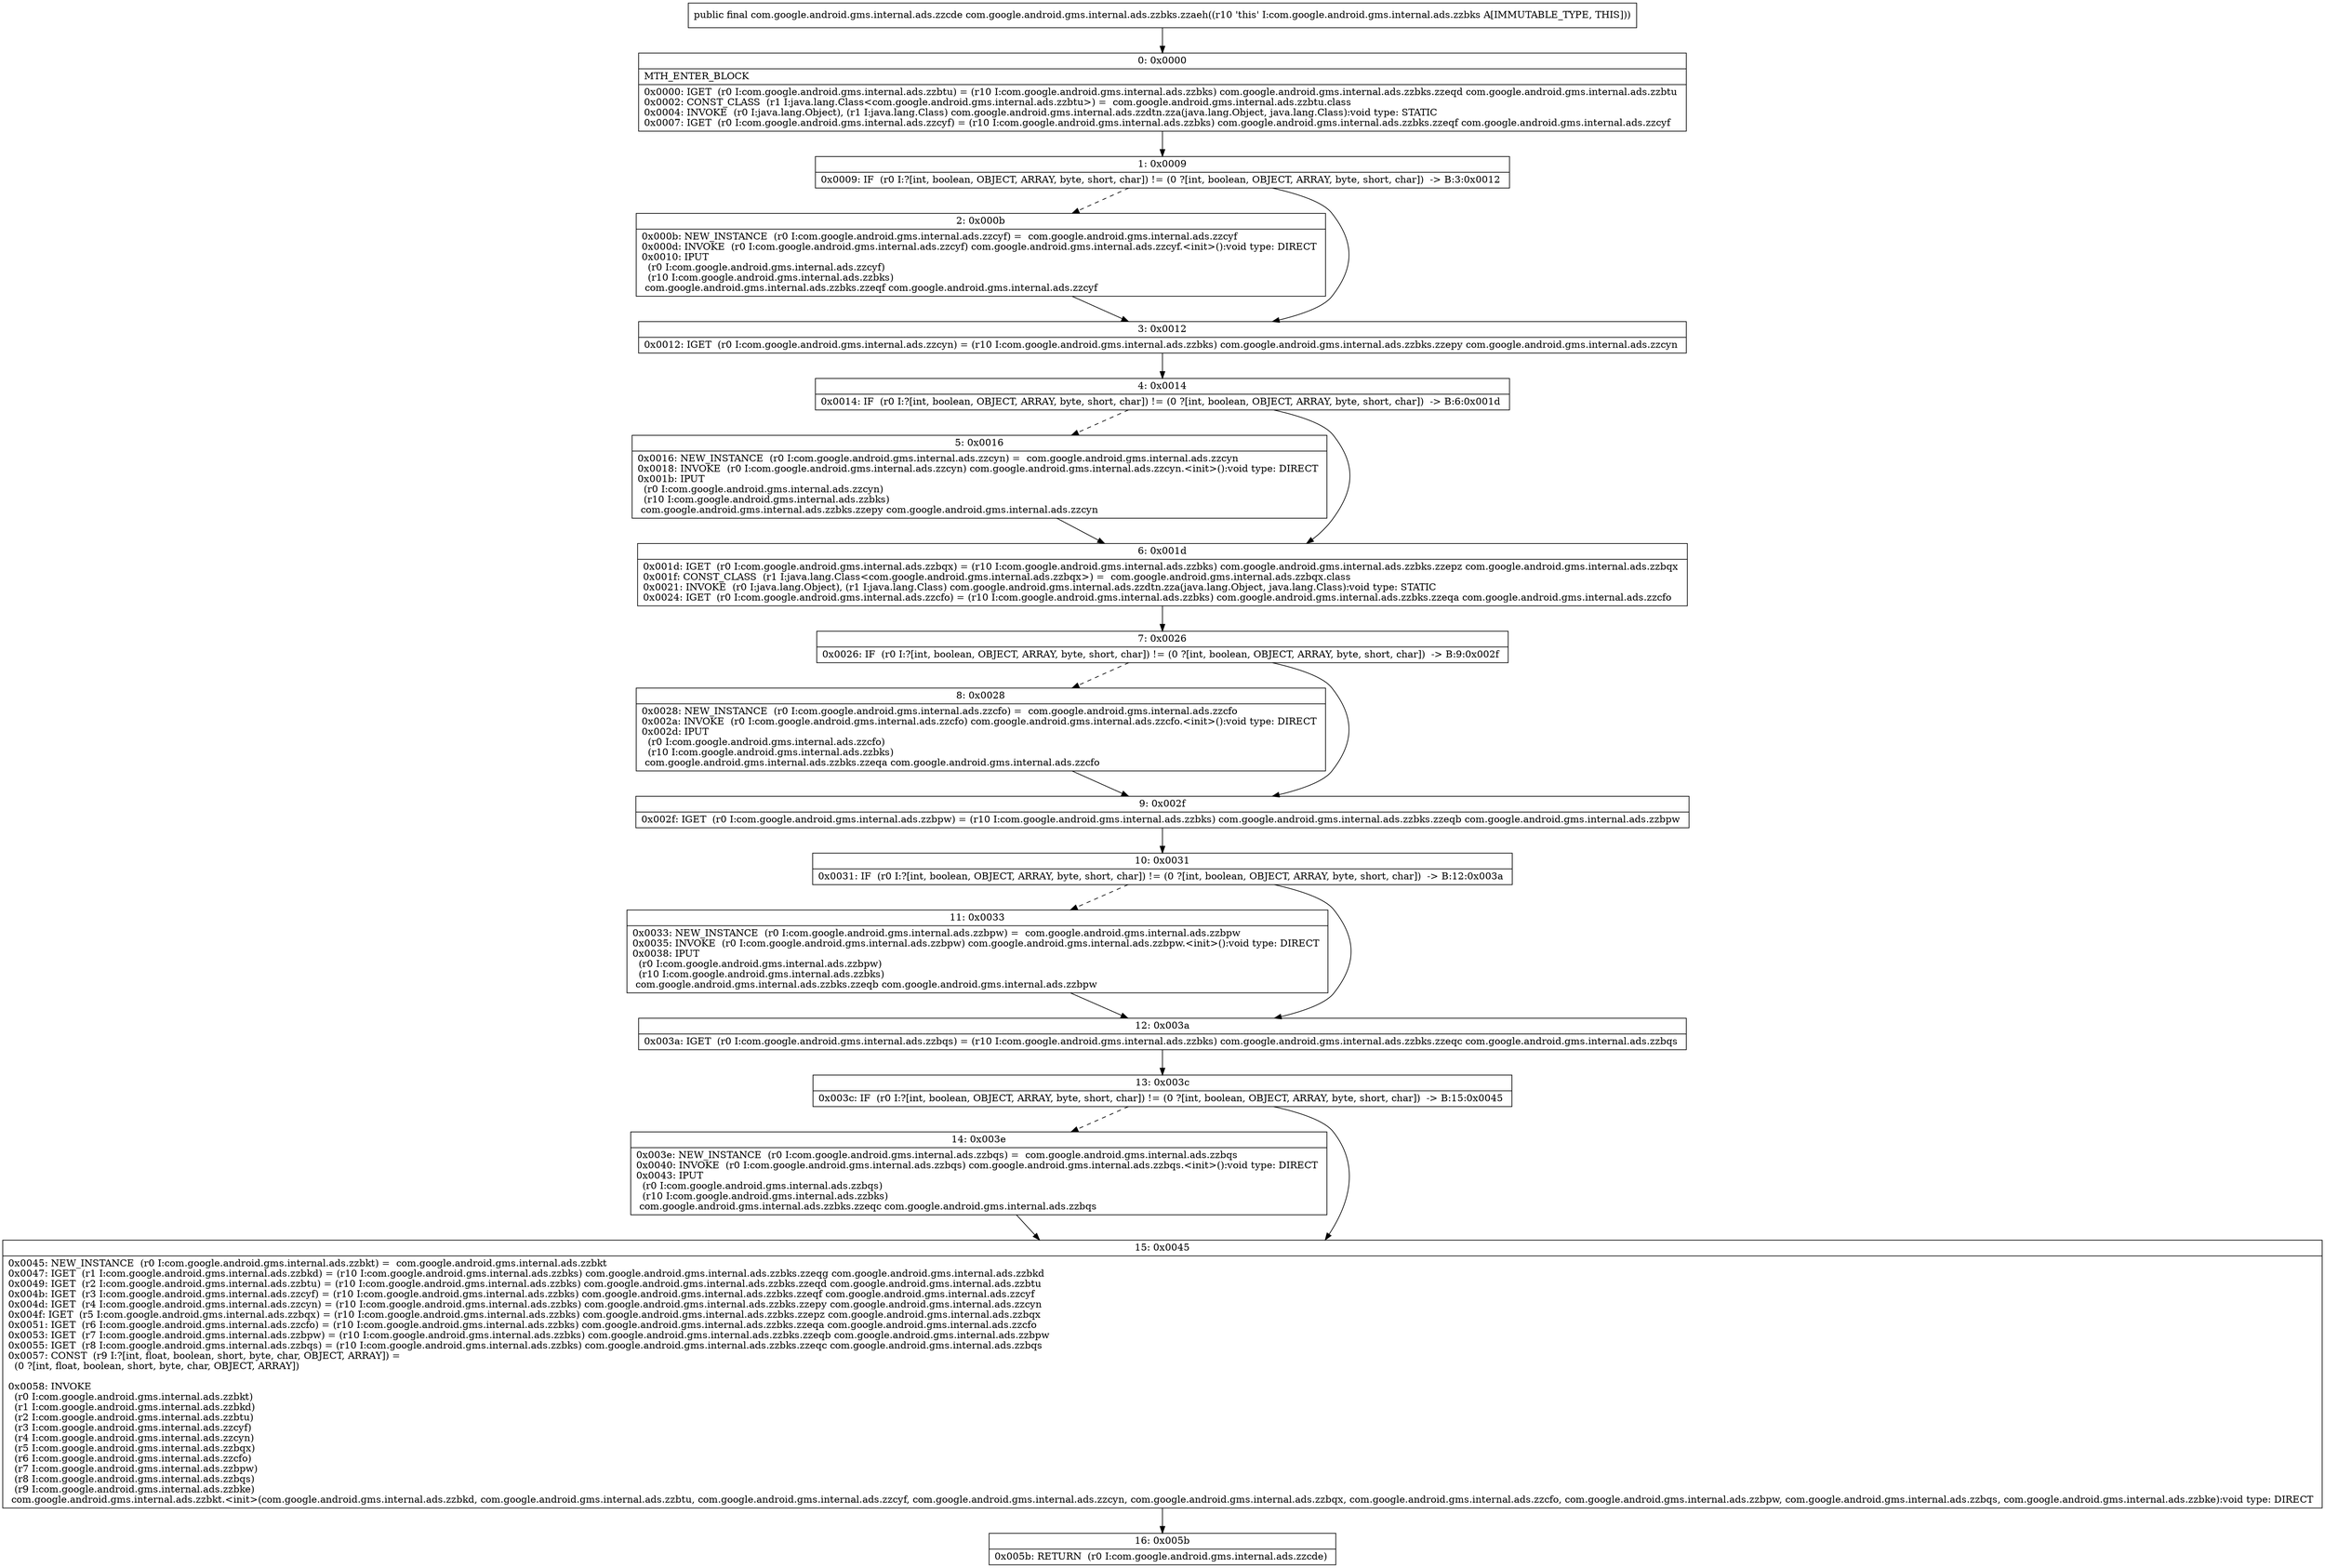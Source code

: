 digraph "CFG forcom.google.android.gms.internal.ads.zzbks.zzaeh()Lcom\/google\/android\/gms\/internal\/ads\/zzcde;" {
Node_0 [shape=record,label="{0\:\ 0x0000|MTH_ENTER_BLOCK\l|0x0000: IGET  (r0 I:com.google.android.gms.internal.ads.zzbtu) = (r10 I:com.google.android.gms.internal.ads.zzbks) com.google.android.gms.internal.ads.zzbks.zzeqd com.google.android.gms.internal.ads.zzbtu \l0x0002: CONST_CLASS  (r1 I:java.lang.Class\<com.google.android.gms.internal.ads.zzbtu\>) =  com.google.android.gms.internal.ads.zzbtu.class \l0x0004: INVOKE  (r0 I:java.lang.Object), (r1 I:java.lang.Class) com.google.android.gms.internal.ads.zzdtn.zza(java.lang.Object, java.lang.Class):void type: STATIC \l0x0007: IGET  (r0 I:com.google.android.gms.internal.ads.zzcyf) = (r10 I:com.google.android.gms.internal.ads.zzbks) com.google.android.gms.internal.ads.zzbks.zzeqf com.google.android.gms.internal.ads.zzcyf \l}"];
Node_1 [shape=record,label="{1\:\ 0x0009|0x0009: IF  (r0 I:?[int, boolean, OBJECT, ARRAY, byte, short, char]) != (0 ?[int, boolean, OBJECT, ARRAY, byte, short, char])  \-\> B:3:0x0012 \l}"];
Node_2 [shape=record,label="{2\:\ 0x000b|0x000b: NEW_INSTANCE  (r0 I:com.google.android.gms.internal.ads.zzcyf) =  com.google.android.gms.internal.ads.zzcyf \l0x000d: INVOKE  (r0 I:com.google.android.gms.internal.ads.zzcyf) com.google.android.gms.internal.ads.zzcyf.\<init\>():void type: DIRECT \l0x0010: IPUT  \l  (r0 I:com.google.android.gms.internal.ads.zzcyf)\l  (r10 I:com.google.android.gms.internal.ads.zzbks)\l com.google.android.gms.internal.ads.zzbks.zzeqf com.google.android.gms.internal.ads.zzcyf \l}"];
Node_3 [shape=record,label="{3\:\ 0x0012|0x0012: IGET  (r0 I:com.google.android.gms.internal.ads.zzcyn) = (r10 I:com.google.android.gms.internal.ads.zzbks) com.google.android.gms.internal.ads.zzbks.zzepy com.google.android.gms.internal.ads.zzcyn \l}"];
Node_4 [shape=record,label="{4\:\ 0x0014|0x0014: IF  (r0 I:?[int, boolean, OBJECT, ARRAY, byte, short, char]) != (0 ?[int, boolean, OBJECT, ARRAY, byte, short, char])  \-\> B:6:0x001d \l}"];
Node_5 [shape=record,label="{5\:\ 0x0016|0x0016: NEW_INSTANCE  (r0 I:com.google.android.gms.internal.ads.zzcyn) =  com.google.android.gms.internal.ads.zzcyn \l0x0018: INVOKE  (r0 I:com.google.android.gms.internal.ads.zzcyn) com.google.android.gms.internal.ads.zzcyn.\<init\>():void type: DIRECT \l0x001b: IPUT  \l  (r0 I:com.google.android.gms.internal.ads.zzcyn)\l  (r10 I:com.google.android.gms.internal.ads.zzbks)\l com.google.android.gms.internal.ads.zzbks.zzepy com.google.android.gms.internal.ads.zzcyn \l}"];
Node_6 [shape=record,label="{6\:\ 0x001d|0x001d: IGET  (r0 I:com.google.android.gms.internal.ads.zzbqx) = (r10 I:com.google.android.gms.internal.ads.zzbks) com.google.android.gms.internal.ads.zzbks.zzepz com.google.android.gms.internal.ads.zzbqx \l0x001f: CONST_CLASS  (r1 I:java.lang.Class\<com.google.android.gms.internal.ads.zzbqx\>) =  com.google.android.gms.internal.ads.zzbqx.class \l0x0021: INVOKE  (r0 I:java.lang.Object), (r1 I:java.lang.Class) com.google.android.gms.internal.ads.zzdtn.zza(java.lang.Object, java.lang.Class):void type: STATIC \l0x0024: IGET  (r0 I:com.google.android.gms.internal.ads.zzcfo) = (r10 I:com.google.android.gms.internal.ads.zzbks) com.google.android.gms.internal.ads.zzbks.zzeqa com.google.android.gms.internal.ads.zzcfo \l}"];
Node_7 [shape=record,label="{7\:\ 0x0026|0x0026: IF  (r0 I:?[int, boolean, OBJECT, ARRAY, byte, short, char]) != (0 ?[int, boolean, OBJECT, ARRAY, byte, short, char])  \-\> B:9:0x002f \l}"];
Node_8 [shape=record,label="{8\:\ 0x0028|0x0028: NEW_INSTANCE  (r0 I:com.google.android.gms.internal.ads.zzcfo) =  com.google.android.gms.internal.ads.zzcfo \l0x002a: INVOKE  (r0 I:com.google.android.gms.internal.ads.zzcfo) com.google.android.gms.internal.ads.zzcfo.\<init\>():void type: DIRECT \l0x002d: IPUT  \l  (r0 I:com.google.android.gms.internal.ads.zzcfo)\l  (r10 I:com.google.android.gms.internal.ads.zzbks)\l com.google.android.gms.internal.ads.zzbks.zzeqa com.google.android.gms.internal.ads.zzcfo \l}"];
Node_9 [shape=record,label="{9\:\ 0x002f|0x002f: IGET  (r0 I:com.google.android.gms.internal.ads.zzbpw) = (r10 I:com.google.android.gms.internal.ads.zzbks) com.google.android.gms.internal.ads.zzbks.zzeqb com.google.android.gms.internal.ads.zzbpw \l}"];
Node_10 [shape=record,label="{10\:\ 0x0031|0x0031: IF  (r0 I:?[int, boolean, OBJECT, ARRAY, byte, short, char]) != (0 ?[int, boolean, OBJECT, ARRAY, byte, short, char])  \-\> B:12:0x003a \l}"];
Node_11 [shape=record,label="{11\:\ 0x0033|0x0033: NEW_INSTANCE  (r0 I:com.google.android.gms.internal.ads.zzbpw) =  com.google.android.gms.internal.ads.zzbpw \l0x0035: INVOKE  (r0 I:com.google.android.gms.internal.ads.zzbpw) com.google.android.gms.internal.ads.zzbpw.\<init\>():void type: DIRECT \l0x0038: IPUT  \l  (r0 I:com.google.android.gms.internal.ads.zzbpw)\l  (r10 I:com.google.android.gms.internal.ads.zzbks)\l com.google.android.gms.internal.ads.zzbks.zzeqb com.google.android.gms.internal.ads.zzbpw \l}"];
Node_12 [shape=record,label="{12\:\ 0x003a|0x003a: IGET  (r0 I:com.google.android.gms.internal.ads.zzbqs) = (r10 I:com.google.android.gms.internal.ads.zzbks) com.google.android.gms.internal.ads.zzbks.zzeqc com.google.android.gms.internal.ads.zzbqs \l}"];
Node_13 [shape=record,label="{13\:\ 0x003c|0x003c: IF  (r0 I:?[int, boolean, OBJECT, ARRAY, byte, short, char]) != (0 ?[int, boolean, OBJECT, ARRAY, byte, short, char])  \-\> B:15:0x0045 \l}"];
Node_14 [shape=record,label="{14\:\ 0x003e|0x003e: NEW_INSTANCE  (r0 I:com.google.android.gms.internal.ads.zzbqs) =  com.google.android.gms.internal.ads.zzbqs \l0x0040: INVOKE  (r0 I:com.google.android.gms.internal.ads.zzbqs) com.google.android.gms.internal.ads.zzbqs.\<init\>():void type: DIRECT \l0x0043: IPUT  \l  (r0 I:com.google.android.gms.internal.ads.zzbqs)\l  (r10 I:com.google.android.gms.internal.ads.zzbks)\l com.google.android.gms.internal.ads.zzbks.zzeqc com.google.android.gms.internal.ads.zzbqs \l}"];
Node_15 [shape=record,label="{15\:\ 0x0045|0x0045: NEW_INSTANCE  (r0 I:com.google.android.gms.internal.ads.zzbkt) =  com.google.android.gms.internal.ads.zzbkt \l0x0047: IGET  (r1 I:com.google.android.gms.internal.ads.zzbkd) = (r10 I:com.google.android.gms.internal.ads.zzbks) com.google.android.gms.internal.ads.zzbks.zzeqg com.google.android.gms.internal.ads.zzbkd \l0x0049: IGET  (r2 I:com.google.android.gms.internal.ads.zzbtu) = (r10 I:com.google.android.gms.internal.ads.zzbks) com.google.android.gms.internal.ads.zzbks.zzeqd com.google.android.gms.internal.ads.zzbtu \l0x004b: IGET  (r3 I:com.google.android.gms.internal.ads.zzcyf) = (r10 I:com.google.android.gms.internal.ads.zzbks) com.google.android.gms.internal.ads.zzbks.zzeqf com.google.android.gms.internal.ads.zzcyf \l0x004d: IGET  (r4 I:com.google.android.gms.internal.ads.zzcyn) = (r10 I:com.google.android.gms.internal.ads.zzbks) com.google.android.gms.internal.ads.zzbks.zzepy com.google.android.gms.internal.ads.zzcyn \l0x004f: IGET  (r5 I:com.google.android.gms.internal.ads.zzbqx) = (r10 I:com.google.android.gms.internal.ads.zzbks) com.google.android.gms.internal.ads.zzbks.zzepz com.google.android.gms.internal.ads.zzbqx \l0x0051: IGET  (r6 I:com.google.android.gms.internal.ads.zzcfo) = (r10 I:com.google.android.gms.internal.ads.zzbks) com.google.android.gms.internal.ads.zzbks.zzeqa com.google.android.gms.internal.ads.zzcfo \l0x0053: IGET  (r7 I:com.google.android.gms.internal.ads.zzbpw) = (r10 I:com.google.android.gms.internal.ads.zzbks) com.google.android.gms.internal.ads.zzbks.zzeqb com.google.android.gms.internal.ads.zzbpw \l0x0055: IGET  (r8 I:com.google.android.gms.internal.ads.zzbqs) = (r10 I:com.google.android.gms.internal.ads.zzbks) com.google.android.gms.internal.ads.zzbks.zzeqc com.google.android.gms.internal.ads.zzbqs \l0x0057: CONST  (r9 I:?[int, float, boolean, short, byte, char, OBJECT, ARRAY]) = \l  (0 ?[int, float, boolean, short, byte, char, OBJECT, ARRAY])\l \l0x0058: INVOKE  \l  (r0 I:com.google.android.gms.internal.ads.zzbkt)\l  (r1 I:com.google.android.gms.internal.ads.zzbkd)\l  (r2 I:com.google.android.gms.internal.ads.zzbtu)\l  (r3 I:com.google.android.gms.internal.ads.zzcyf)\l  (r4 I:com.google.android.gms.internal.ads.zzcyn)\l  (r5 I:com.google.android.gms.internal.ads.zzbqx)\l  (r6 I:com.google.android.gms.internal.ads.zzcfo)\l  (r7 I:com.google.android.gms.internal.ads.zzbpw)\l  (r8 I:com.google.android.gms.internal.ads.zzbqs)\l  (r9 I:com.google.android.gms.internal.ads.zzbke)\l com.google.android.gms.internal.ads.zzbkt.\<init\>(com.google.android.gms.internal.ads.zzbkd, com.google.android.gms.internal.ads.zzbtu, com.google.android.gms.internal.ads.zzcyf, com.google.android.gms.internal.ads.zzcyn, com.google.android.gms.internal.ads.zzbqx, com.google.android.gms.internal.ads.zzcfo, com.google.android.gms.internal.ads.zzbpw, com.google.android.gms.internal.ads.zzbqs, com.google.android.gms.internal.ads.zzbke):void type: DIRECT \l}"];
Node_16 [shape=record,label="{16\:\ 0x005b|0x005b: RETURN  (r0 I:com.google.android.gms.internal.ads.zzcde) \l}"];
MethodNode[shape=record,label="{public final com.google.android.gms.internal.ads.zzcde com.google.android.gms.internal.ads.zzbks.zzaeh((r10 'this' I:com.google.android.gms.internal.ads.zzbks A[IMMUTABLE_TYPE, THIS])) }"];
MethodNode -> Node_0;
Node_0 -> Node_1;
Node_1 -> Node_2[style=dashed];
Node_1 -> Node_3;
Node_2 -> Node_3;
Node_3 -> Node_4;
Node_4 -> Node_5[style=dashed];
Node_4 -> Node_6;
Node_5 -> Node_6;
Node_6 -> Node_7;
Node_7 -> Node_8[style=dashed];
Node_7 -> Node_9;
Node_8 -> Node_9;
Node_9 -> Node_10;
Node_10 -> Node_11[style=dashed];
Node_10 -> Node_12;
Node_11 -> Node_12;
Node_12 -> Node_13;
Node_13 -> Node_14[style=dashed];
Node_13 -> Node_15;
Node_14 -> Node_15;
Node_15 -> Node_16;
}

